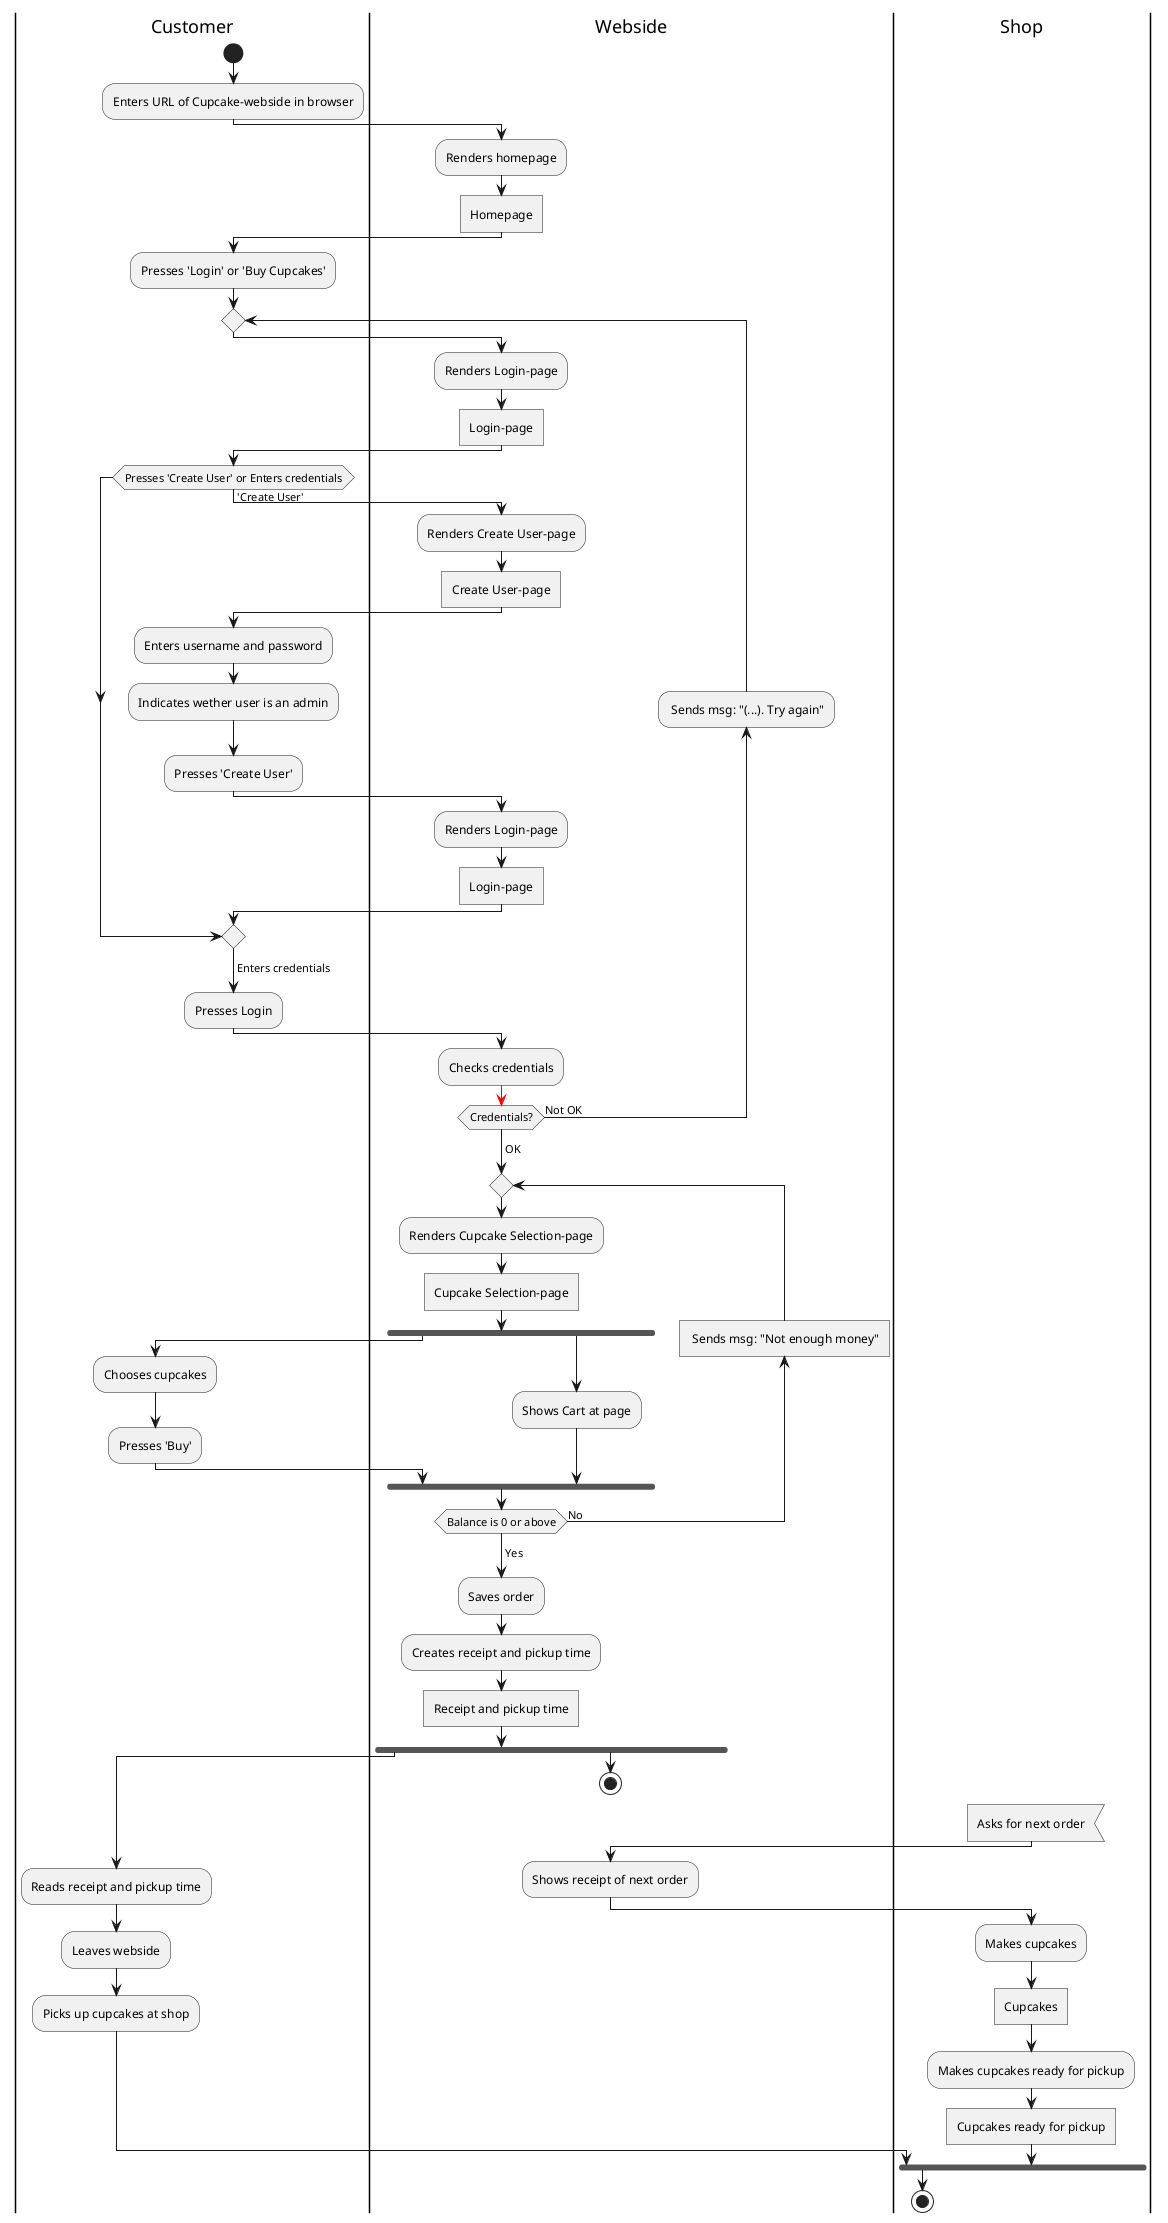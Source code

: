 @startuml
'https://plantuml.com/activity-diagram-beta


|Customer|


start
:Enters URL of Cupcake-webside in browser;
|Webside|
:Renders homepage;
:Homepage]
|Customer|
:Presses 'Login' or 'Buy Cupcakes';

repeat
    |Webside|
    :Renders Login-page;
    :Login-page]
    |Customer|
        if (Presses 'Create User' or Enters credentials) then('Create User')

            |Webside|
            :Renders Create User-page;
            :Create User-page]
            |Customer|
            :Enters username and password;
            :Indicates wether user is an admin;
            :Presses 'Create User';
            |Webside|
            :Renders Login-page;
            :Login-page]
        endif
        ->Enters credentials;
            |Customer|
            :Presses Login;
            |Webside|
            :Checks credentials;

backward: Sends msg: "(...). Try again";
-[#red]->
repeat while (Credentials?) is (Not OK)
->OK;

repeat
    :Renders Cupcake Selection-page;
    :Cupcake Selection-page]
    fork

    |Customer|
    :Chooses cupcakes;
    :Presses 'Buy';
    fork again
    |Webside|

    :Shows Cart at page;
    end fork

    |Webside|
    backward: Sends msg: "Not enough money"]

repeat while (Balance is 0 or above) is (No)
->Yes;

:Saves order;
:Creates receipt and pickup time;
:Receipt and pickup time]
fork
|Customer|
:Reads receipt and pickup time;
:Leaves webside;
:Picks up cupcakes at shop;
fork again
|Webside|
stop

|Shop|
:Asks for next order<
|Webside|
:Shows receipt of next order;

|Shop|
:Makes cupcakes;
:Cupcakes]
:Makes cupcakes ready for pickup;
:Cupcakes ready for pickup]
end fork
stop

@enduml
